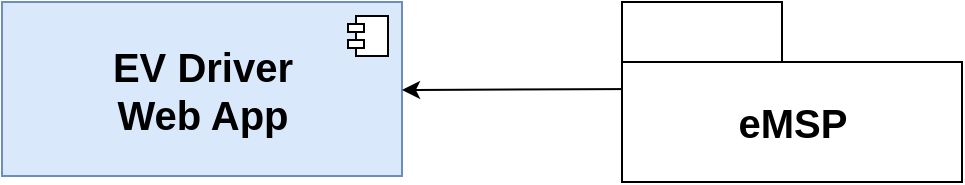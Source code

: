 <mxfile version="20.7.4" type="device"><diagram id="WDkam7UQzMazbu9BOgS6" name="Page-1"><mxGraphModel dx="1461" dy="962" grid="1" gridSize="10" guides="1" tooltips="1" connect="1" arrows="1" fold="1" page="1" pageScale="1" pageWidth="850" pageHeight="1100" math="0" shadow="0"><root><mxCell id="0"/><mxCell id="1" parent="0"/><mxCell id="25" value="&lt;b style=&quot;font-size: 20px&quot;&gt;EV Driver&lt;br&gt;Web App&lt;br&gt;&lt;/b&gt;" style="html=1;dropTarget=0;fontSize=20;fontStyle=0;fillColor=#dae8fc;strokeColor=#6c8ebf;" parent="1" vertex="1"><mxGeometry x="190" y="490" width="200" height="87" as="geometry"/></mxCell><mxCell id="26" value="" style="shape=module;jettyWidth=8;jettyHeight=4;fontSize=20;" parent="25" vertex="1"><mxGeometry x="1" width="20" height="20" relative="1" as="geometry"><mxPoint x="-27" y="7" as="offset"/></mxGeometry></mxCell><mxCell id="27" value="" style="endArrow=classic;html=1;fontSize=11;exitX=0;exitY=0.5;exitDx=0;exitDy=0;" parent="1" edge="1"><mxGeometry width="50" height="50" relative="1" as="geometry"><mxPoint x="510" y="533.5" as="sourcePoint"/><mxPoint x="390" y="534" as="targetPoint"/></mxGeometry></mxCell><mxCell id="RGgJSj8gQvJCjckDTUgR-27" value="eMSP" style="shape=folder;fontStyle=1;tabWidth=80;tabHeight=30;tabPosition=left;html=1;boundedLbl=1;fontSize=20;" vertex="1" parent="1"><mxGeometry x="500" y="490" width="170" height="90" as="geometry"/></mxCell></root></mxGraphModel></diagram></mxfile>